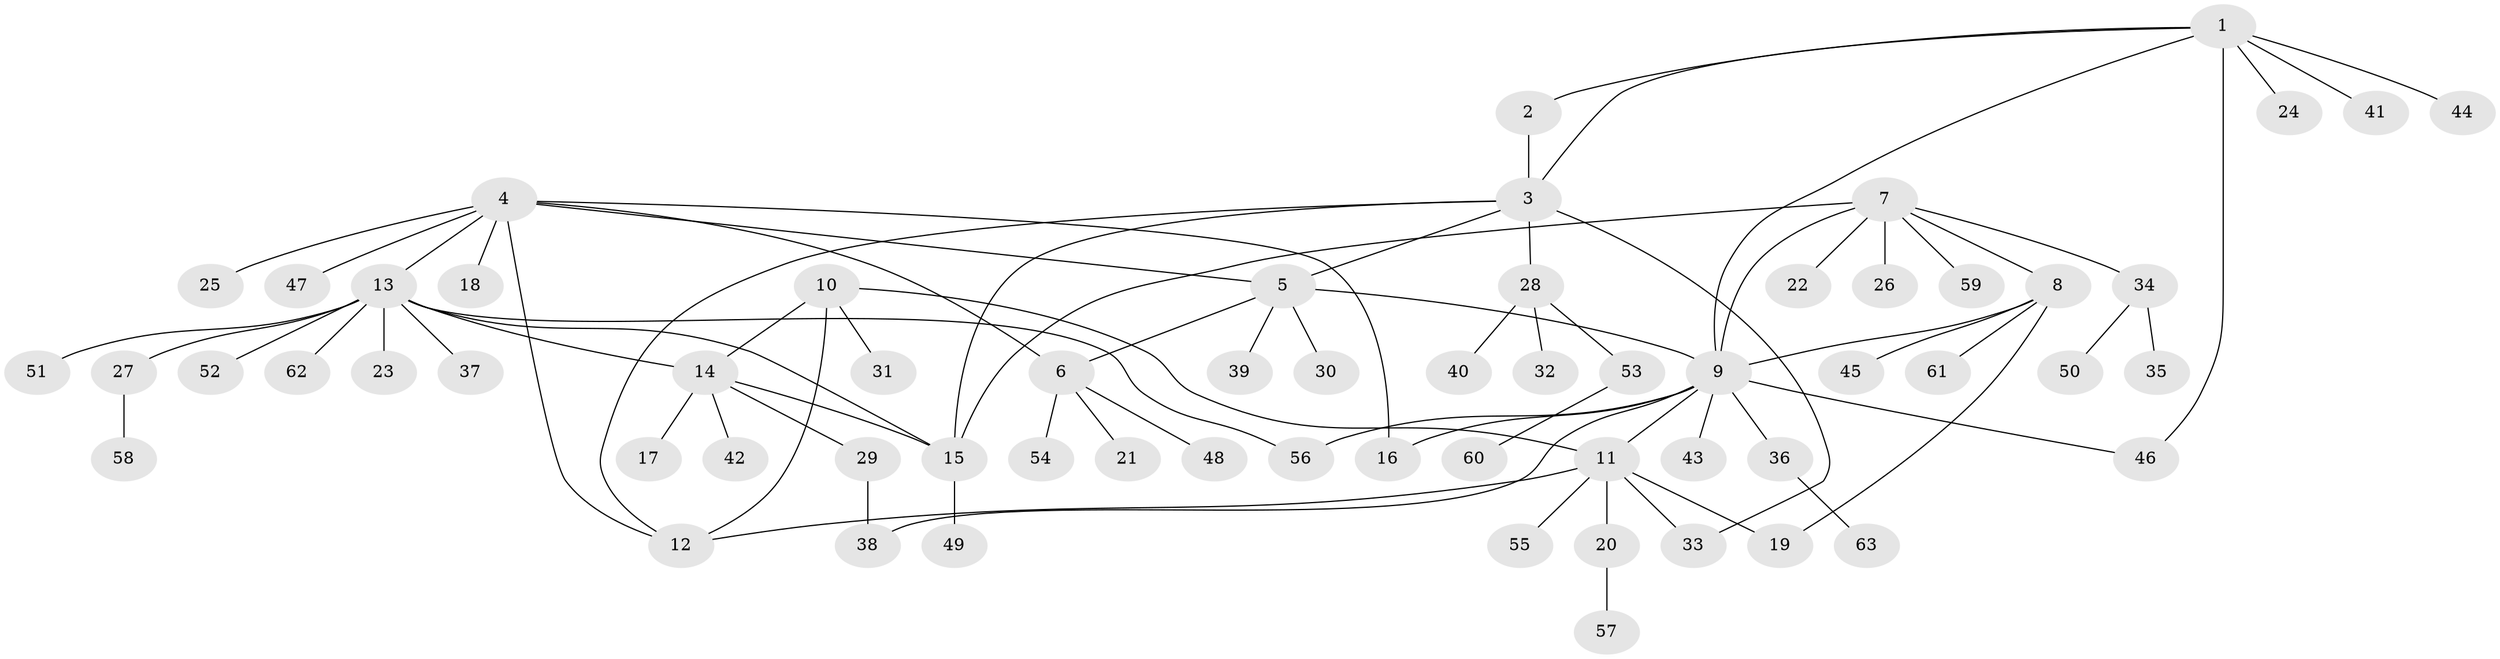 // Generated by graph-tools (version 1.1) at 2025/15/03/09/25 04:15:44]
// undirected, 63 vertices, 79 edges
graph export_dot {
graph [start="1"]
  node [color=gray90,style=filled];
  1;
  2;
  3;
  4;
  5;
  6;
  7;
  8;
  9;
  10;
  11;
  12;
  13;
  14;
  15;
  16;
  17;
  18;
  19;
  20;
  21;
  22;
  23;
  24;
  25;
  26;
  27;
  28;
  29;
  30;
  31;
  32;
  33;
  34;
  35;
  36;
  37;
  38;
  39;
  40;
  41;
  42;
  43;
  44;
  45;
  46;
  47;
  48;
  49;
  50;
  51;
  52;
  53;
  54;
  55;
  56;
  57;
  58;
  59;
  60;
  61;
  62;
  63;
  1 -- 2;
  1 -- 3;
  1 -- 9;
  1 -- 24;
  1 -- 41;
  1 -- 44;
  1 -- 46;
  2 -- 3;
  3 -- 5;
  3 -- 12;
  3 -- 15;
  3 -- 28;
  3 -- 33;
  4 -- 5;
  4 -- 6;
  4 -- 12;
  4 -- 13;
  4 -- 16;
  4 -- 18;
  4 -- 25;
  4 -- 47;
  5 -- 6;
  5 -- 9;
  5 -- 30;
  5 -- 39;
  6 -- 21;
  6 -- 48;
  6 -- 54;
  7 -- 8;
  7 -- 9;
  7 -- 15;
  7 -- 22;
  7 -- 26;
  7 -- 34;
  7 -- 59;
  8 -- 9;
  8 -- 19;
  8 -- 45;
  8 -- 61;
  9 -- 11;
  9 -- 16;
  9 -- 36;
  9 -- 38;
  9 -- 43;
  9 -- 46;
  9 -- 56;
  10 -- 11;
  10 -- 12;
  10 -- 14;
  10 -- 31;
  11 -- 12;
  11 -- 19;
  11 -- 20;
  11 -- 33;
  11 -- 55;
  13 -- 14;
  13 -- 15;
  13 -- 23;
  13 -- 27;
  13 -- 37;
  13 -- 51;
  13 -- 52;
  13 -- 56;
  13 -- 62;
  14 -- 15;
  14 -- 17;
  14 -- 29;
  14 -- 42;
  15 -- 49;
  20 -- 57;
  27 -- 58;
  28 -- 32;
  28 -- 40;
  28 -- 53;
  29 -- 38;
  34 -- 35;
  34 -- 50;
  36 -- 63;
  53 -- 60;
}
